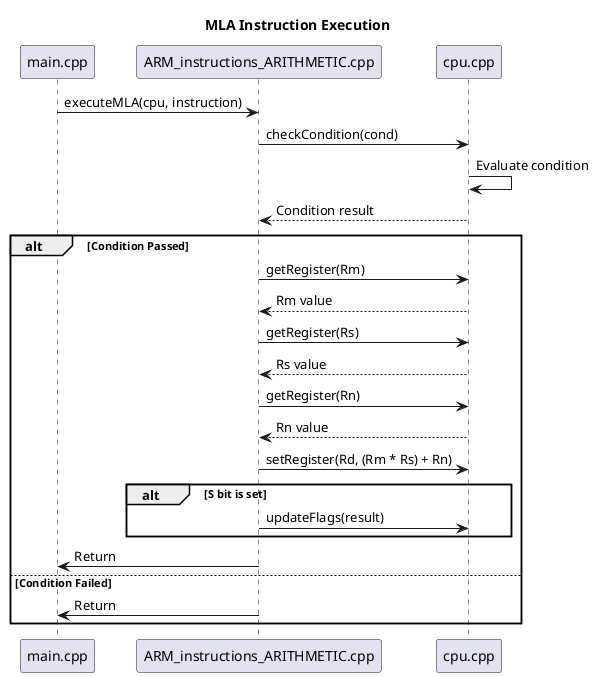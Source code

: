 @startuml

title MLA Instruction Execution

participant "main.cpp" as Main
participant "ARM_instructions_ARITHMETIC.cpp" as ARITH
participant "cpu.cpp" as CPU

Main -> ARITH: executeMLA(cpu, instruction)
ARITH -> CPU: checkCondition(cond)
CPU -> CPU: Evaluate condition
CPU --> ARITH: Condition result
alt Condition Passed
    ARITH -> CPU: getRegister(Rm)
    CPU --> ARITH: Rm value
    ARITH -> CPU: getRegister(Rs)
    CPU --> ARITH: Rs value
    ARITH -> CPU: getRegister(Rn)
    CPU --> ARITH: Rn value
    ARITH -> CPU: setRegister(Rd, (Rm * Rs) + Rn)
    alt S bit is set
        ARITH -> CPU: updateFlags(result)
    end
    ARITH -> Main: Return
else Condition Failed
    ARITH -> Main: Return
end

@enduml